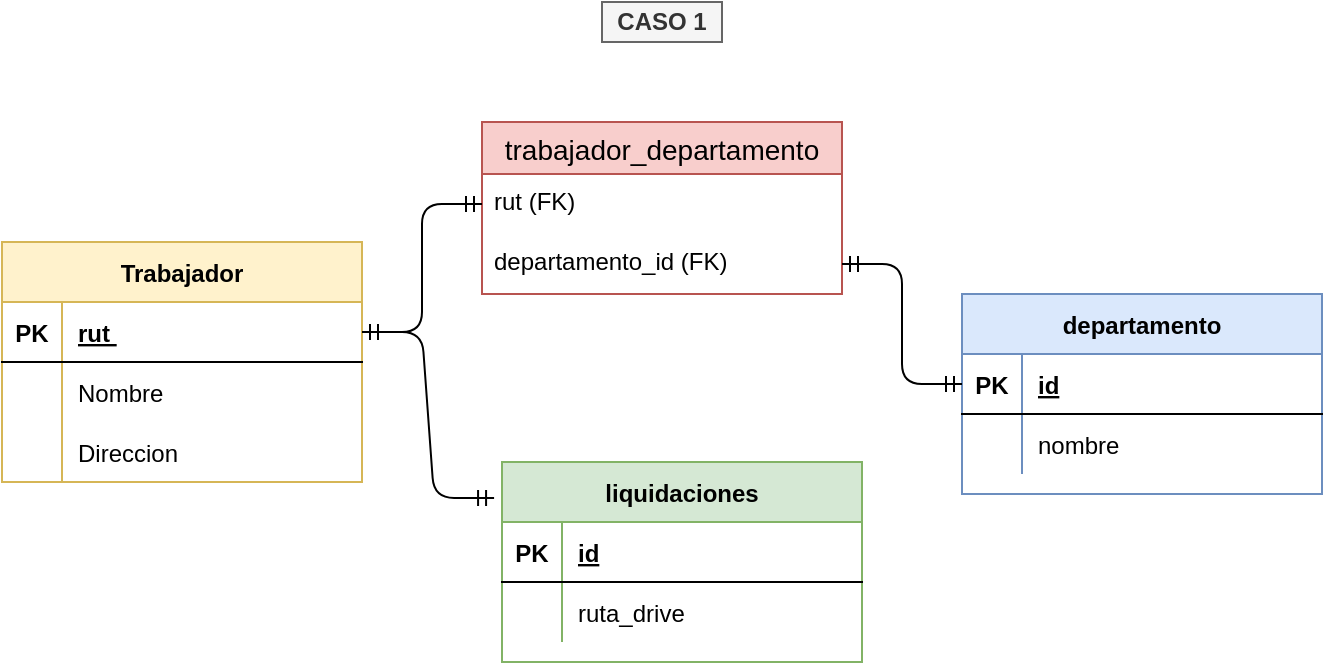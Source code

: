 <mxfile version="14.5.7" type="device"><diagram id="FwV8xaUkpzK9rwdQYkZD" name="Page-1"><mxGraphModel dx="1422" dy="762" grid="1" gridSize="10" guides="1" tooltips="1" connect="1" arrows="1" fold="1" page="1" pageScale="1" pageWidth="827" pageHeight="1169" math="0" shadow="0"><root><mxCell id="0"/><mxCell id="1" parent="0"/><mxCell id="yXIkJ5VIe18s8mdk0-xt-32" value="Trabajador" style="shape=table;startSize=30;container=1;collapsible=1;childLayout=tableLayout;fixedRows=1;rowLines=0;fontStyle=1;align=center;resizeLast=1;fillColor=#fff2cc;strokeColor=#d6b656;" vertex="1" parent="1"><mxGeometry x="110" y="160" width="180" height="120" as="geometry"/></mxCell><mxCell id="yXIkJ5VIe18s8mdk0-xt-33" value="" style="shape=partialRectangle;collapsible=0;dropTarget=0;pointerEvents=0;fillColor=none;top=0;left=0;bottom=1;right=0;points=[[0,0.5],[1,0.5]];portConstraint=eastwest;" vertex="1" parent="yXIkJ5VIe18s8mdk0-xt-32"><mxGeometry y="30" width="180" height="30" as="geometry"/></mxCell><mxCell id="yXIkJ5VIe18s8mdk0-xt-34" value="PK" style="shape=partialRectangle;connectable=0;fillColor=none;top=0;left=0;bottom=0;right=0;fontStyle=1;overflow=hidden;" vertex="1" parent="yXIkJ5VIe18s8mdk0-xt-33"><mxGeometry width="30" height="30" as="geometry"/></mxCell><mxCell id="yXIkJ5VIe18s8mdk0-xt-35" value="rut " style="shape=partialRectangle;connectable=0;fillColor=none;top=0;left=0;bottom=0;right=0;align=left;spacingLeft=6;fontStyle=5;overflow=hidden;" vertex="1" parent="yXIkJ5VIe18s8mdk0-xt-33"><mxGeometry x="30" width="150" height="30" as="geometry"/></mxCell><mxCell id="yXIkJ5VIe18s8mdk0-xt-36" value="" style="shape=partialRectangle;collapsible=0;dropTarget=0;pointerEvents=0;fillColor=none;top=0;left=0;bottom=0;right=0;points=[[0,0.5],[1,0.5]];portConstraint=eastwest;" vertex="1" parent="yXIkJ5VIe18s8mdk0-xt-32"><mxGeometry y="60" width="180" height="30" as="geometry"/></mxCell><mxCell id="yXIkJ5VIe18s8mdk0-xt-37" value="" style="shape=partialRectangle;connectable=0;fillColor=none;top=0;left=0;bottom=0;right=0;editable=1;overflow=hidden;" vertex="1" parent="yXIkJ5VIe18s8mdk0-xt-36"><mxGeometry width="30" height="30" as="geometry"/></mxCell><mxCell id="yXIkJ5VIe18s8mdk0-xt-38" value="Nombre" style="shape=partialRectangle;connectable=0;fillColor=none;top=0;left=0;bottom=0;right=0;align=left;spacingLeft=6;overflow=hidden;" vertex="1" parent="yXIkJ5VIe18s8mdk0-xt-36"><mxGeometry x="30" width="150" height="30" as="geometry"/></mxCell><mxCell id="yXIkJ5VIe18s8mdk0-xt-39" value="" style="shape=partialRectangle;collapsible=0;dropTarget=0;pointerEvents=0;fillColor=none;top=0;left=0;bottom=0;right=0;points=[[0,0.5],[1,0.5]];portConstraint=eastwest;" vertex="1" parent="yXIkJ5VIe18s8mdk0-xt-32"><mxGeometry y="90" width="180" height="30" as="geometry"/></mxCell><mxCell id="yXIkJ5VIe18s8mdk0-xt-40" value="" style="shape=partialRectangle;connectable=0;fillColor=none;top=0;left=0;bottom=0;right=0;editable=1;overflow=hidden;" vertex="1" parent="yXIkJ5VIe18s8mdk0-xt-39"><mxGeometry width="30" height="30" as="geometry"/></mxCell><mxCell id="yXIkJ5VIe18s8mdk0-xt-41" value="Direccion" style="shape=partialRectangle;connectable=0;fillColor=none;top=0;left=0;bottom=0;right=0;align=left;spacingLeft=6;overflow=hidden;" vertex="1" parent="yXIkJ5VIe18s8mdk0-xt-39"><mxGeometry x="30" width="150" height="30" as="geometry"/></mxCell><mxCell id="yXIkJ5VIe18s8mdk0-xt-45" value="departamento" style="shape=table;startSize=30;container=1;collapsible=1;childLayout=tableLayout;fixedRows=1;rowLines=0;fontStyle=1;align=center;resizeLast=1;fillColor=#dae8fc;strokeColor=#6c8ebf;" vertex="1" parent="1"><mxGeometry x="590" y="186" width="180" height="100" as="geometry"/></mxCell><mxCell id="yXIkJ5VIe18s8mdk0-xt-46" value="" style="shape=partialRectangle;collapsible=0;dropTarget=0;pointerEvents=0;fillColor=none;top=0;left=0;bottom=1;right=0;points=[[0,0.5],[1,0.5]];portConstraint=eastwest;" vertex="1" parent="yXIkJ5VIe18s8mdk0-xt-45"><mxGeometry y="30" width="180" height="30" as="geometry"/></mxCell><mxCell id="yXIkJ5VIe18s8mdk0-xt-47" value="PK" style="shape=partialRectangle;connectable=0;fillColor=none;top=0;left=0;bottom=0;right=0;fontStyle=1;overflow=hidden;" vertex="1" parent="yXIkJ5VIe18s8mdk0-xt-46"><mxGeometry width="30" height="30" as="geometry"/></mxCell><mxCell id="yXIkJ5VIe18s8mdk0-xt-48" value="id" style="shape=partialRectangle;connectable=0;fillColor=none;top=0;left=0;bottom=0;right=0;align=left;spacingLeft=6;fontStyle=5;overflow=hidden;" vertex="1" parent="yXIkJ5VIe18s8mdk0-xt-46"><mxGeometry x="30" width="150" height="30" as="geometry"/></mxCell><mxCell id="yXIkJ5VIe18s8mdk0-xt-49" value="" style="shape=partialRectangle;collapsible=0;dropTarget=0;pointerEvents=0;fillColor=none;top=0;left=0;bottom=0;right=0;points=[[0,0.5],[1,0.5]];portConstraint=eastwest;" vertex="1" parent="yXIkJ5VIe18s8mdk0-xt-45"><mxGeometry y="60" width="180" height="30" as="geometry"/></mxCell><mxCell id="yXIkJ5VIe18s8mdk0-xt-50" value="" style="shape=partialRectangle;connectable=0;fillColor=none;top=0;left=0;bottom=0;right=0;editable=1;overflow=hidden;" vertex="1" parent="yXIkJ5VIe18s8mdk0-xt-49"><mxGeometry width="30" height="30" as="geometry"/></mxCell><mxCell id="yXIkJ5VIe18s8mdk0-xt-51" value="nombre" style="shape=partialRectangle;connectable=0;fillColor=none;top=0;left=0;bottom=0;right=0;align=left;spacingLeft=6;overflow=hidden;" vertex="1" parent="yXIkJ5VIe18s8mdk0-xt-49"><mxGeometry x="30" width="150" height="30" as="geometry"/></mxCell><mxCell id="yXIkJ5VIe18s8mdk0-xt-71" value="trabajador_departamento" style="swimlane;fontStyle=0;childLayout=stackLayout;horizontal=1;startSize=26;horizontalStack=0;resizeParent=1;resizeParentMax=0;resizeLast=0;collapsible=1;marginBottom=0;align=center;fontSize=14;fillColor=#f8cecc;strokeColor=#b85450;" vertex="1" parent="1"><mxGeometry x="350" y="100" width="180" height="86" as="geometry"/></mxCell><mxCell id="yXIkJ5VIe18s8mdk0-xt-72" value="rut (FK)" style="text;strokeColor=none;fillColor=none;spacingLeft=4;spacingRight=4;overflow=hidden;rotatable=0;points=[[0,0.5],[1,0.5]];portConstraint=eastwest;fontSize=12;" vertex="1" parent="yXIkJ5VIe18s8mdk0-xt-71"><mxGeometry y="26" width="180" height="30" as="geometry"/></mxCell><mxCell id="yXIkJ5VIe18s8mdk0-xt-73" value="departamento_id (FK)" style="text;strokeColor=none;fillColor=none;spacingLeft=4;spacingRight=4;overflow=hidden;rotatable=0;points=[[0,0.5],[1,0.5]];portConstraint=eastwest;fontSize=12;" vertex="1" parent="yXIkJ5VIe18s8mdk0-xt-71"><mxGeometry y="56" width="180" height="30" as="geometry"/></mxCell><mxCell id="yXIkJ5VIe18s8mdk0-xt-77" value="liquidaciones" style="shape=table;startSize=30;container=1;collapsible=1;childLayout=tableLayout;fixedRows=1;rowLines=0;fontStyle=1;align=center;resizeLast=1;fillColor=#d5e8d4;strokeColor=#82b366;" vertex="1" parent="1"><mxGeometry x="360" y="270" width="180" height="100" as="geometry"/></mxCell><mxCell id="yXIkJ5VIe18s8mdk0-xt-78" value="" style="shape=partialRectangle;collapsible=0;dropTarget=0;pointerEvents=0;fillColor=none;top=0;left=0;bottom=1;right=0;points=[[0,0.5],[1,0.5]];portConstraint=eastwest;" vertex="1" parent="yXIkJ5VIe18s8mdk0-xt-77"><mxGeometry y="30" width="180" height="30" as="geometry"/></mxCell><mxCell id="yXIkJ5VIe18s8mdk0-xt-79" value="PK" style="shape=partialRectangle;connectable=0;fillColor=none;top=0;left=0;bottom=0;right=0;fontStyle=1;overflow=hidden;" vertex="1" parent="yXIkJ5VIe18s8mdk0-xt-78"><mxGeometry width="30" height="30" as="geometry"/></mxCell><mxCell id="yXIkJ5VIe18s8mdk0-xt-80" value="id" style="shape=partialRectangle;connectable=0;fillColor=none;top=0;left=0;bottom=0;right=0;align=left;spacingLeft=6;fontStyle=5;overflow=hidden;" vertex="1" parent="yXIkJ5VIe18s8mdk0-xt-78"><mxGeometry x="30" width="150" height="30" as="geometry"/></mxCell><mxCell id="yXIkJ5VIe18s8mdk0-xt-81" value="" style="shape=partialRectangle;collapsible=0;dropTarget=0;pointerEvents=0;fillColor=none;top=0;left=0;bottom=0;right=0;points=[[0,0.5],[1,0.5]];portConstraint=eastwest;" vertex="1" parent="yXIkJ5VIe18s8mdk0-xt-77"><mxGeometry y="60" width="180" height="30" as="geometry"/></mxCell><mxCell id="yXIkJ5VIe18s8mdk0-xt-82" value="" style="shape=partialRectangle;connectable=0;fillColor=none;top=0;left=0;bottom=0;right=0;editable=1;overflow=hidden;" vertex="1" parent="yXIkJ5VIe18s8mdk0-xt-81"><mxGeometry width="30" height="30" as="geometry"/></mxCell><mxCell id="yXIkJ5VIe18s8mdk0-xt-83" value="ruta_drive" style="shape=partialRectangle;connectable=0;fillColor=none;top=0;left=0;bottom=0;right=0;align=left;spacingLeft=6;overflow=hidden;" vertex="1" parent="yXIkJ5VIe18s8mdk0-xt-81"><mxGeometry x="30" width="150" height="30" as="geometry"/></mxCell><mxCell id="yXIkJ5VIe18s8mdk0-xt-93" value="" style="edgeStyle=entityRelationEdgeStyle;fontSize=12;html=1;endArrow=ERmandOne;startArrow=ERmandOne;entryX=0;entryY=0.5;entryDx=0;entryDy=0;" edge="1" parent="1" source="yXIkJ5VIe18s8mdk0-xt-33" target="yXIkJ5VIe18s8mdk0-xt-72"><mxGeometry width="100" height="100" relative="1" as="geometry"><mxPoint x="360" y="240" as="sourcePoint"/><mxPoint x="460" y="140" as="targetPoint"/></mxGeometry></mxCell><mxCell id="yXIkJ5VIe18s8mdk0-xt-94" value="" style="edgeStyle=entityRelationEdgeStyle;fontSize=12;html=1;endArrow=ERmandOne;startArrow=ERmandOne;entryX=0;entryY=0.5;entryDx=0;entryDy=0;" edge="1" parent="1" source="yXIkJ5VIe18s8mdk0-xt-73" target="yXIkJ5VIe18s8mdk0-xt-46"><mxGeometry width="100" height="100" relative="1" as="geometry"><mxPoint x="360" y="240" as="sourcePoint"/><mxPoint x="460" y="140" as="targetPoint"/></mxGeometry></mxCell><mxCell id="yXIkJ5VIe18s8mdk0-xt-98" value="" style="edgeStyle=entityRelationEdgeStyle;fontSize=12;html=1;endArrow=ERmandOne;startArrow=ERmandOne;exitX=1;exitY=0.5;exitDx=0;exitDy=0;entryX=-0.022;entryY=0.18;entryDx=0;entryDy=0;entryPerimeter=0;" edge="1" parent="1" source="yXIkJ5VIe18s8mdk0-xt-33" target="yXIkJ5VIe18s8mdk0-xt-77"><mxGeometry width="100" height="100" relative="1" as="geometry"><mxPoint x="360" y="240" as="sourcePoint"/><mxPoint x="460" y="140" as="targetPoint"/></mxGeometry></mxCell><mxCell id="yXIkJ5VIe18s8mdk0-xt-99" value="&lt;b&gt;CASO 1&lt;/b&gt;" style="text;html=1;strokeColor=#666666;fillColor=#f5f5f5;align=center;verticalAlign=middle;whiteSpace=wrap;rounded=0;fontColor=#333333;" vertex="1" parent="1"><mxGeometry x="410" y="40" width="60" height="20" as="geometry"/></mxCell></root></mxGraphModel></diagram></mxfile>